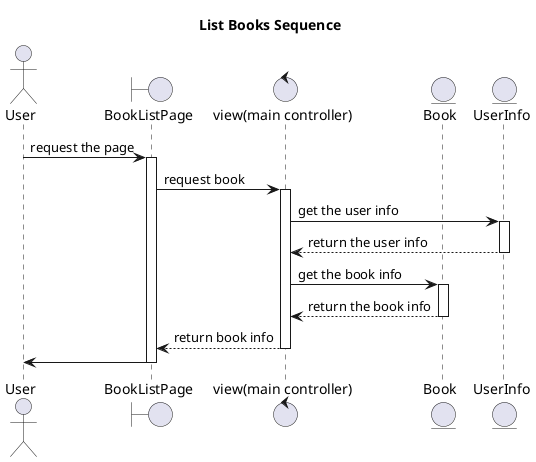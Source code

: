 @startuml
title List Books Sequence
actor User

boundary BookListPage

control "view(main controller)" as controller

entity Book
entity UserInfo

User -> BookListPage : request the page
activate BookListPage
BookListPage -> controller : request book
activate controller
controller -> UserInfo : get the user info
activate UserInfo
UserInfo --> controller : return the user info
deactivate UserInfo
controller -> Book : get the book info
activate Book
Book --> controller : return the book info
deactivate Book
controller --> BookListPage : return book info
deactivate controller
BookListPage -> User
deactivate BookListPage

@enduml

@startuml
title Register Books Sequence
actor User

boundary BookRegistrationPage

control "view(main controller)" as controller

entity Book
entity UserInfo

User -> BookRegistrationPage : input the book info
activate BookRegistrationPage
BookRegistrationPage -> controller : register book
activate controller
controller -> UserInfo : get the user info
activate UserInfo
UserInfo --> controller : return the user info
deactivate UserInfo
controller -> Book : write book info
activate Book
Book --> controller : return the result
deactivate Book
controller --> BookRegistrationPage : return the result
deactivate controller
BookRegistrationPage -> User : show the result
deactivate BookRegistrationPage

@enduml